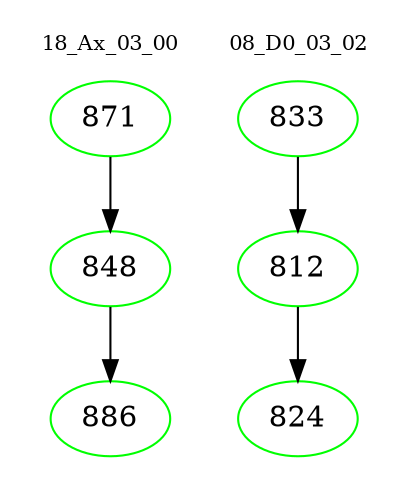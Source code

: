 digraph{
subgraph cluster_0 {
color = white
label = "18_Ax_03_00";
fontsize=10;
T0_871 [label="871", color="green"]
T0_871 -> T0_848 [color="black"]
T0_848 [label="848", color="green"]
T0_848 -> T0_886 [color="black"]
T0_886 [label="886", color="green"]
}
subgraph cluster_1 {
color = white
label = "08_D0_03_02";
fontsize=10;
T1_833 [label="833", color="green"]
T1_833 -> T1_812 [color="black"]
T1_812 [label="812", color="green"]
T1_812 -> T1_824 [color="black"]
T1_824 [label="824", color="green"]
}
}

